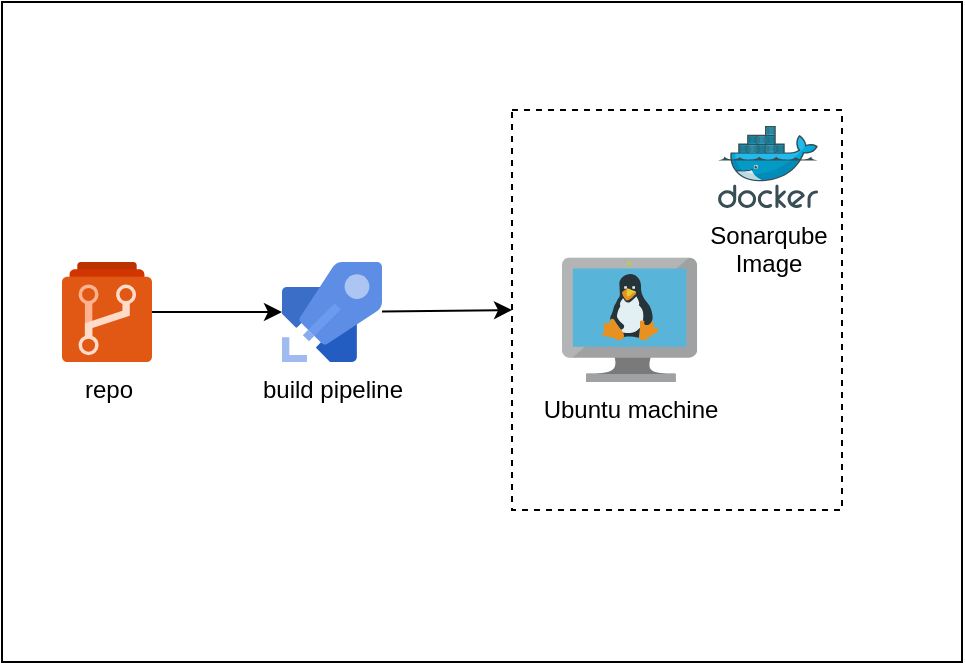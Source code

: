 <mxfile>
    <diagram id="pR3fyoBh1hvgfnakp2xA" name="Page-1">
        <mxGraphModel dx="606" dy="470" grid="1" gridSize="10" guides="1" tooltips="1" connect="1" arrows="1" fold="1" page="1" pageScale="1" pageWidth="850" pageHeight="1100" math="0" shadow="0">
            <root>
                <mxCell id="0"/>
                <mxCell id="1" parent="0"/>
                <mxCell id="13" value="" style="rounded=0;whiteSpace=wrap;html=1;" parent="1" vertex="1">
                    <mxGeometry x="80" y="100" width="480" height="330" as="geometry"/>
                </mxCell>
                <mxCell id="10" style="edgeStyle=none;html=1;entryX=0;entryY=0.5;entryDx=0;entryDy=0;" parent="1" source="2" target="7" edge="1">
                    <mxGeometry relative="1" as="geometry"/>
                </mxCell>
                <mxCell id="2" value="build pipeline" style="sketch=0;aspect=fixed;html=1;points=[];align=center;image;fontSize=12;image=img/lib/mscae/Azure_Pipelines.svg;" parent="1" vertex="1">
                    <mxGeometry x="220" y="230" width="50" height="50" as="geometry"/>
                </mxCell>
                <mxCell id="9" style="edgeStyle=none;html=1;" parent="1" source="4" target="2" edge="1">
                    <mxGeometry relative="1" as="geometry"/>
                </mxCell>
                <mxCell id="4" value="repo" style="sketch=0;aspect=fixed;html=1;points=[];align=center;image;fontSize=12;image=img/lib/mscae/Azure_Repos.svg;" parent="1" vertex="1">
                    <mxGeometry x="110" y="230" width="45" height="50" as="geometry"/>
                </mxCell>
                <mxCell id="7" value="" style="rounded=0;whiteSpace=wrap;html=1;dashed=1;" parent="1" vertex="1">
                    <mxGeometry x="335" y="154" width="165" height="200" as="geometry"/>
                </mxCell>
                <mxCell id="3" value="Sonarqube &lt;br&gt;Image" style="sketch=0;aspect=fixed;html=1;points=[];align=center;image;fontSize=12;image=img/lib/mscae/Docker.svg;" parent="1" vertex="1">
                    <mxGeometry x="438.039" y="162" width="50" height="41" as="geometry"/>
                </mxCell>
                <mxCell id="15" value="Ubuntu machine" style="sketch=0;aspect=fixed;html=1;points=[];align=center;image;fontSize=12;image=img/lib/mscae/VM_Linux.svg;" vertex="1" parent="1">
                    <mxGeometry x="360" y="227.8" width="67.61" height="62.2" as="geometry"/>
                </mxCell>
            </root>
        </mxGraphModel>
    </diagram>
</mxfile>